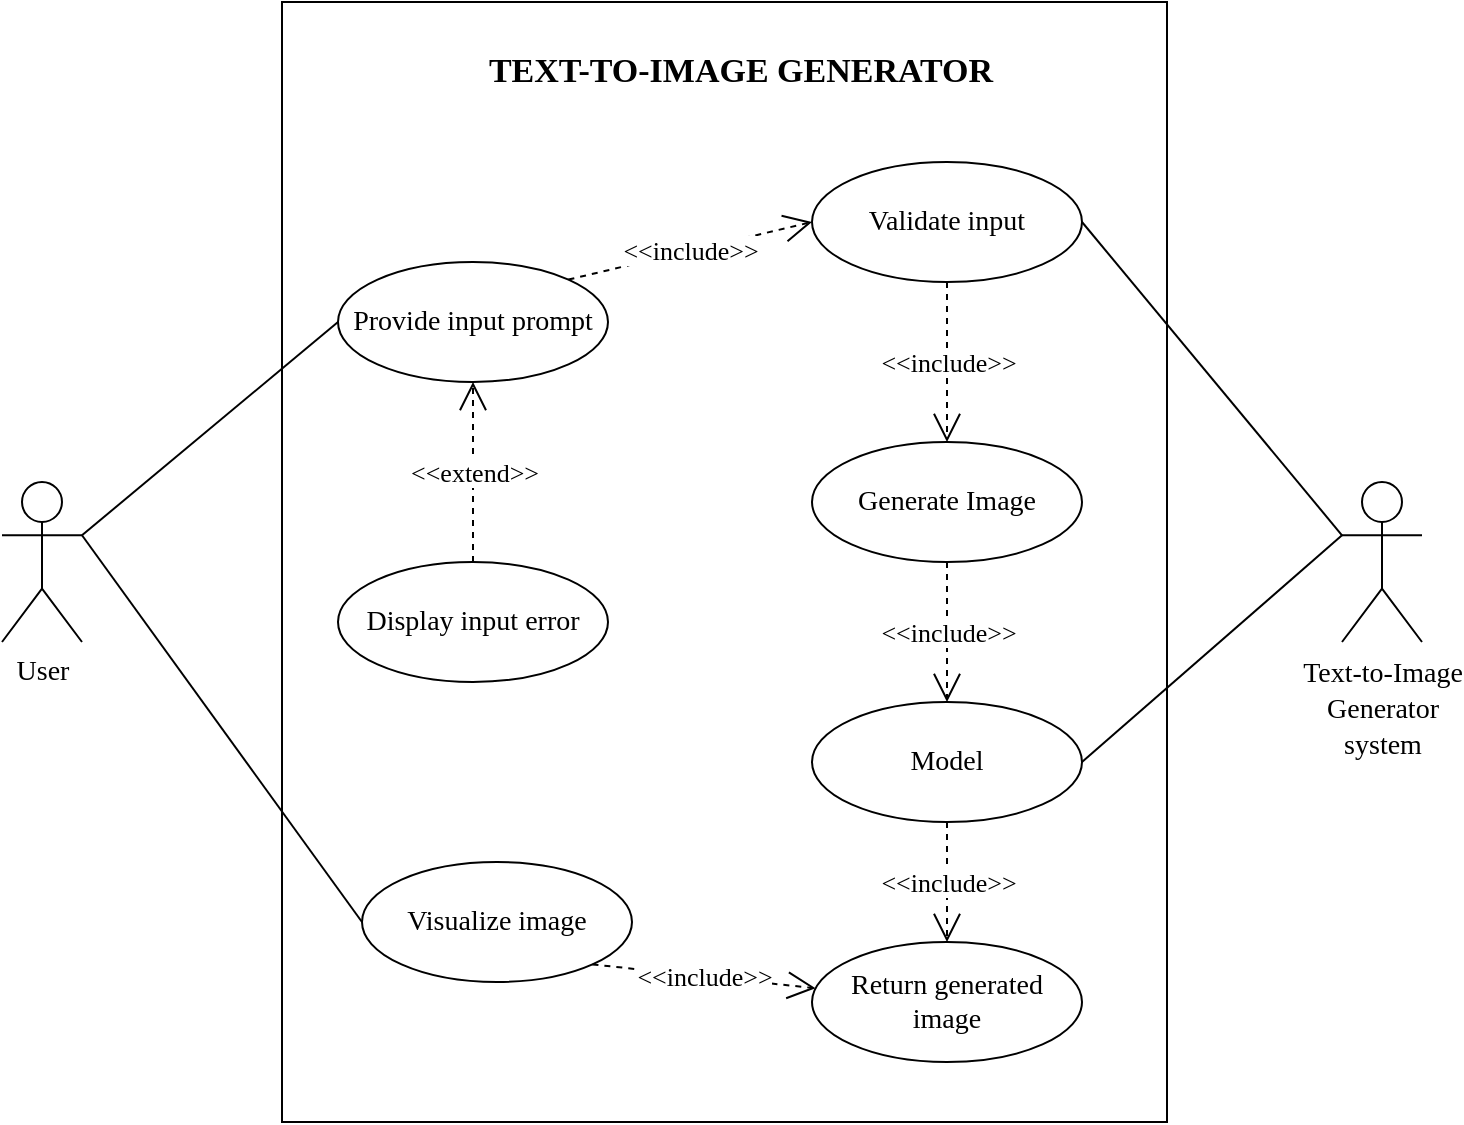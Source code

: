 <mxfile version="22.1.18" type="device">
  <diagram name="Page-1" id="Dx7SoACpEGiI7f75aKbL">
    <mxGraphModel dx="2868" dy="1600" grid="1" gridSize="10" guides="1" tooltips="1" connect="1" arrows="1" fold="1" page="1" pageScale="1" pageWidth="850" pageHeight="1100" math="0" shadow="0">
      <root>
        <mxCell id="0" />
        <mxCell id="1" parent="0" />
        <mxCell id="gGUqmxZunpzsBXcEJyCN-1" value="" style="rounded=0;whiteSpace=wrap;html=1;" parent="1" vertex="1">
          <mxGeometry x="210" y="270" width="442.5" height="560" as="geometry" />
        </mxCell>
        <mxCell id="gGUqmxZunpzsBXcEJyCN-2" value="&lt;font style=&quot;font-size: 14px;&quot; face=&quot;Times New Roman&quot;&gt;Text-to-Image &lt;br style=&quot;font-size: 14px;&quot;&gt;Generator &lt;br style=&quot;font-size: 14px;&quot;&gt;system&lt;/font&gt;" style="shape=umlActor;verticalLabelPosition=bottom;verticalAlign=top;html=1;outlineConnect=0;fontSize=14;" parent="1" vertex="1">
          <mxGeometry x="740" y="510" width="40" height="80" as="geometry" />
        </mxCell>
        <mxCell id="gGUqmxZunpzsBXcEJyCN-3" value="&lt;font style=&quot;font-size: 14px;&quot; face=&quot;Times New Roman&quot;&gt;User&lt;/font&gt;" style="shape=umlActor;verticalLabelPosition=bottom;verticalAlign=top;html=1;outlineConnect=0;" parent="1" vertex="1">
          <mxGeometry x="70" y="510" width="40" height="80" as="geometry" />
        </mxCell>
        <mxCell id="w1NebF3XjIvzTh4Zjo_r-1" value="&lt;font style=&quot;font-size: 14px;&quot; face=&quot;Times New Roman&quot;&gt;Visualize image&lt;/font&gt;" style="ellipse;whiteSpace=wrap;html=1;" parent="1" vertex="1">
          <mxGeometry x="250" y="700" width="135" height="60" as="geometry" />
        </mxCell>
        <mxCell id="w1NebF3XjIvzTh4Zjo_r-3" value="&lt;font face=&quot;Times New Roman&quot; style=&quot;font-size: 14px;&quot;&gt;Model&lt;/font&gt;" style="ellipse;whiteSpace=wrap;html=1;" parent="1" vertex="1">
          <mxGeometry x="475" y="620" width="135" height="60" as="geometry" />
        </mxCell>
        <mxCell id="w1NebF3XjIvzTh4Zjo_r-4" value="&lt;font face=&quot;Times New Roman&quot; style=&quot;font-size: 14px;&quot;&gt;Validate input&lt;/font&gt;" style="ellipse;whiteSpace=wrap;html=1;" parent="1" vertex="1">
          <mxGeometry x="475" y="350" width="135" height="60" as="geometry" />
        </mxCell>
        <mxCell id="w1NebF3XjIvzTh4Zjo_r-5" value="&lt;font face=&quot;Times New Roman&quot; style=&quot;font-size: 14px;&quot;&gt;Display input error&lt;/font&gt;" style="ellipse;whiteSpace=wrap;html=1;" parent="1" vertex="1">
          <mxGeometry x="238" y="550" width="135" height="60" as="geometry" />
        </mxCell>
        <mxCell id="w1NebF3XjIvzTh4Zjo_r-6" value="&lt;font style=&quot;font-size: 14px;&quot; face=&quot;Times New Roman&quot;&gt;Provide input prompt&lt;/font&gt;" style="ellipse;whiteSpace=wrap;html=1;" parent="1" vertex="1">
          <mxGeometry x="238" y="400" width="135" height="60" as="geometry" />
        </mxCell>
        <mxCell id="w1NebF3XjIvzTh4Zjo_r-7" value="&lt;font face=&quot;Times New Roman&quot; style=&quot;font-size: 14px;&quot;&gt;Return generated image&lt;/font&gt;" style="ellipse;whiteSpace=wrap;html=1;" parent="1" vertex="1">
          <mxGeometry x="475" y="740" width="135" height="60" as="geometry" />
        </mxCell>
        <mxCell id="w1NebF3XjIvzTh4Zjo_r-8" value="&lt;font style=&quot;font-size: 14px;&quot; face=&quot;Times New Roman&quot;&gt;Generate Image&lt;/font&gt;" style="ellipse;whiteSpace=wrap;html=1;" parent="1" vertex="1">
          <mxGeometry x="475" y="490" width="135" height="60" as="geometry" />
        </mxCell>
        <mxCell id="w1NebF3XjIvzTh4Zjo_r-10" value="&lt;font face=&quot;Times New Roman&quot; style=&quot;font-size: 13px;&quot;&gt;&amp;lt;&amp;lt;include&amp;gt;&amp;gt;&lt;/font&gt;" style="endArrow=open;endSize=12;dashed=1;html=1;rounded=0;exitX=1;exitY=0;exitDx=0;exitDy=0;entryX=0;entryY=0.5;entryDx=0;entryDy=0;" parent="1" source="w1NebF3XjIvzTh4Zjo_r-6" edge="1" target="w1NebF3XjIvzTh4Zjo_r-4">
          <mxGeometry width="160" relative="1" as="geometry">
            <mxPoint x="210" y="530" as="sourcePoint" />
            <mxPoint x="440" y="440" as="targetPoint" />
          </mxGeometry>
        </mxCell>
        <mxCell id="w1NebF3XjIvzTh4Zjo_r-12" value="&lt;font style=&quot;font-size: 13px;&quot; face=&quot;Times New Roman&quot;&gt;&amp;lt;&amp;lt;extend&amp;gt;&amp;gt;&lt;/font&gt;" style="endArrow=open;endSize=12;dashed=1;html=1;rounded=0;exitX=0.5;exitY=0;exitDx=0;exitDy=0;entryX=0.5;entryY=1;entryDx=0;entryDy=0;" parent="1" source="w1NebF3XjIvzTh4Zjo_r-5" target="w1NebF3XjIvzTh4Zjo_r-6" edge="1">
          <mxGeometry width="160" relative="1" as="geometry">
            <mxPoint x="335" y="480" as="sourcePoint" />
            <mxPoint x="450" y="450" as="targetPoint" />
          </mxGeometry>
        </mxCell>
        <mxCell id="w1NebF3XjIvzTh4Zjo_r-14" value="&lt;font style=&quot;font-size: 13px;&quot; face=&quot;Times New Roman&quot;&gt;&amp;lt;&amp;lt;include&amp;gt;&amp;gt;&lt;/font&gt;" style="endArrow=open;endSize=12;dashed=1;html=1;rounded=0;exitX=1;exitY=1;exitDx=0;exitDy=0;" parent="1" source="w1NebF3XjIvzTh4Zjo_r-1" target="w1NebF3XjIvzTh4Zjo_r-7" edge="1">
          <mxGeometry width="160" relative="1" as="geometry">
            <mxPoint x="268" y="770" as="sourcePoint" />
            <mxPoint x="383" y="740" as="targetPoint" />
          </mxGeometry>
        </mxCell>
        <mxCell id="w1NebF3XjIvzTh4Zjo_r-15" value="" style="endArrow=none;html=1;rounded=0;exitX=1;exitY=0.333;exitDx=0;exitDy=0;exitPerimeter=0;entryX=0;entryY=0.5;entryDx=0;entryDy=0;" parent="1" source="gGUqmxZunpzsBXcEJyCN-3" target="w1NebF3XjIvzTh4Zjo_r-6" edge="1">
          <mxGeometry width="50" height="50" relative="1" as="geometry">
            <mxPoint x="260" y="620" as="sourcePoint" />
            <mxPoint x="310" y="570" as="targetPoint" />
          </mxGeometry>
        </mxCell>
        <mxCell id="w1NebF3XjIvzTh4Zjo_r-17" value="" style="endArrow=none;html=1;rounded=0;exitX=1;exitY=0.333;exitDx=0;exitDy=0;exitPerimeter=0;entryX=0;entryY=0.5;entryDx=0;entryDy=0;" parent="1" source="gGUqmxZunpzsBXcEJyCN-3" target="w1NebF3XjIvzTh4Zjo_r-1" edge="1">
          <mxGeometry width="50" height="50" relative="1" as="geometry">
            <mxPoint x="110" y="560" as="sourcePoint" />
            <mxPoint x="220" y="490" as="targetPoint" />
          </mxGeometry>
        </mxCell>
        <mxCell id="w1NebF3XjIvzTh4Zjo_r-21" value="" style="endArrow=none;html=1;rounded=0;exitX=0;exitY=0.333;exitDx=0;exitDy=0;exitPerimeter=0;entryX=1;entryY=0.5;entryDx=0;entryDy=0;" parent="1" source="gGUqmxZunpzsBXcEJyCN-2" target="w1NebF3XjIvzTh4Zjo_r-3" edge="1">
          <mxGeometry width="50" height="50" relative="1" as="geometry">
            <mxPoint x="320" y="620" as="sourcePoint" />
            <mxPoint x="570" y="580" as="targetPoint" />
          </mxGeometry>
        </mxCell>
        <mxCell id="w1NebF3XjIvzTh4Zjo_r-22" value="&lt;font style=&quot;font-size: 13px;&quot; face=&quot;Times New Roman&quot;&gt;&amp;lt;&amp;lt;include&amp;gt;&amp;gt;&lt;/font&gt;" style="endArrow=open;endSize=12;dashed=1;html=1;rounded=0;exitX=0.5;exitY=1;exitDx=0;exitDy=0;entryX=0.5;entryY=0;entryDx=0;entryDy=0;" parent="1" source="w1NebF3XjIvzTh4Zjo_r-8" target="w1NebF3XjIvzTh4Zjo_r-3" edge="1">
          <mxGeometry width="160" relative="1" as="geometry">
            <mxPoint x="339" y="696" as="sourcePoint" />
            <mxPoint x="444" y="650" as="targetPoint" />
          </mxGeometry>
        </mxCell>
        <mxCell id="w1NebF3XjIvzTh4Zjo_r-23" value="&lt;font face=&quot;Times New Roman&quot; style=&quot;font-size: 13px;&quot;&gt;&amp;lt;&amp;lt;include&amp;gt;&amp;gt;&lt;/font&gt;" style="endArrow=open;endSize=12;dashed=1;html=1;rounded=0;exitX=0.5;exitY=1;exitDx=0;exitDy=0;entryX=0.5;entryY=0;entryDx=0;entryDy=0;" parent="1" source="w1NebF3XjIvzTh4Zjo_r-4" target="w1NebF3XjIvzTh4Zjo_r-8" edge="1">
          <mxGeometry x="-0.001" width="160" relative="1" as="geometry">
            <mxPoint x="570" y="475" as="sourcePoint" />
            <mxPoint x="540" y="490" as="targetPoint" />
            <mxPoint as="offset" />
          </mxGeometry>
        </mxCell>
        <mxCell id="w1NebF3XjIvzTh4Zjo_r-25" value="&lt;font face=&quot;Times New Roman&quot; style=&quot;font-size: 13px;&quot;&gt;&amp;lt;&amp;lt;include&amp;gt;&amp;gt;&lt;/font&gt;" style="endArrow=open;endSize=12;dashed=1;html=1;rounded=0;exitX=0.5;exitY=1;exitDx=0;exitDy=0;entryX=0.5;entryY=0;entryDx=0;entryDy=0;" parent="1" source="w1NebF3XjIvzTh4Zjo_r-3" target="w1NebF3XjIvzTh4Zjo_r-7" edge="1">
          <mxGeometry width="160" relative="1" as="geometry">
            <mxPoint x="560" y="720" as="sourcePoint" />
            <mxPoint x="680" y="804" as="targetPoint" />
          </mxGeometry>
        </mxCell>
        <mxCell id="w1NebF3XjIvzTh4Zjo_r-26" value="&lt;h3 style=&quot;font-size: 17px;&quot;&gt;&lt;font face=&quot;Times New Roman&quot; style=&quot;font-size: 17px;&quot;&gt;TEXT-TO-IMAGE GENERATOR&lt;/font&gt;&lt;/h3&gt;" style="text;html=1;strokeColor=none;fillColor=none;align=center;verticalAlign=middle;whiteSpace=wrap;rounded=0;fontSize=17;" parent="1" vertex="1">
          <mxGeometry x="300" y="290" width="278.75" height="30" as="geometry" />
        </mxCell>
        <mxCell id="hWkzAkKzOIaXmsCI_Om8-3" value="" style="endArrow=none;html=1;rounded=0;exitX=0;exitY=0.333;exitDx=0;exitDy=0;exitPerimeter=0;entryX=1;entryY=0.5;entryDx=0;entryDy=0;" edge="1" parent="1" source="gGUqmxZunpzsBXcEJyCN-2" target="w1NebF3XjIvzTh4Zjo_r-4">
          <mxGeometry width="50" height="50" relative="1" as="geometry">
            <mxPoint x="770" y="530" as="sourcePoint" />
            <mxPoint x="592" y="639" as="targetPoint" />
          </mxGeometry>
        </mxCell>
      </root>
    </mxGraphModel>
  </diagram>
</mxfile>
